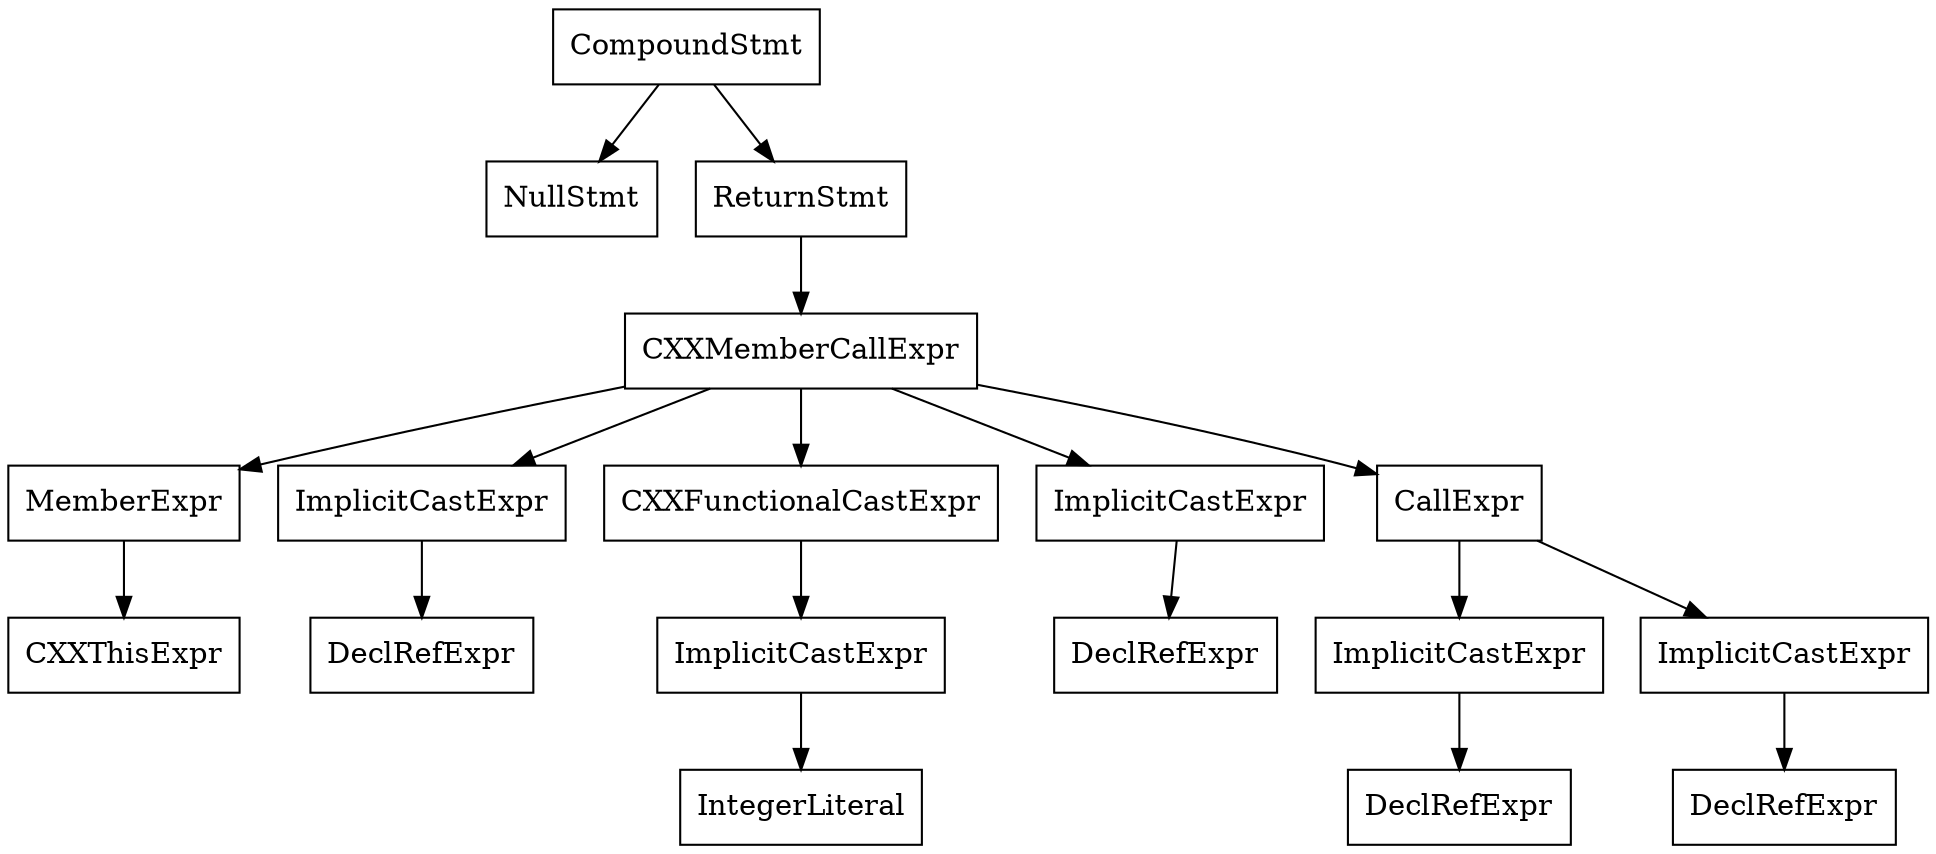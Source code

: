 digraph unnamed {

	Node0x55c2a571a528 [shape=record,label="{CompoundStmt}"];
	Node0x55c2a571a528 -> Node0x55c2a51e9948;
	Node0x55c2a571a528 -> Node0x55c2a571a518;
	Node0x55c2a51e9948 [shape=record,label="{NullStmt}"];
	Node0x55c2a571a518 [shape=record,label="{ReturnStmt}"];
	Node0x55c2a571a518 -> Node0x55c2a571a4a8;
	Node0x55c2a571a4a8 [shape=record,label="{CXXMemberCallExpr}"];
	Node0x55c2a571a4a8 -> Node0x55c2a571a478;
	Node0x55c2a571a4a8 -> Node0x55c2a571a4e8;
	Node0x55c2a571a4a8 -> Node0x55c2a571a1f0;
	Node0x55c2a571a4a8 -> Node0x55c2a571a500;
	Node0x55c2a571a4a8 -> Node0x55c2a571a2e0;
	Node0x55c2a571a478 [shape=record,label="{MemberExpr}"];
	Node0x55c2a571a478 -> Node0x55c2a571a0d0;
	Node0x55c2a571a0d0 [shape=record,label="{CXXThisExpr}"];
	Node0x55c2a571a4e8 [shape=record,label="{ImplicitCastExpr}"];
	Node0x55c2a571a4e8 -> Node0x55c2a571a1a8;
	Node0x55c2a571a1a8 [shape=record,label="{DeclRefExpr}"];
	Node0x55c2a571a1f0 [shape=record,label="{CXXFunctionalCastExpr}"];
	Node0x55c2a571a1f0 -> Node0x55c2a571a1d8;
	Node0x55c2a571a1d8 [shape=record,label="{ImplicitCastExpr}"];
	Node0x55c2a571a1d8 -> Node0x55c2a51e99d8;
	Node0x55c2a51e99d8 [shape=record,label="{IntegerLiteral}"];
	Node0x55c2a571a500 [shape=record,label="{ImplicitCastExpr}"];
	Node0x55c2a571a500 -> Node0x55c2a571a218;
	Node0x55c2a571a218 [shape=record,label="{DeclRefExpr}"];
	Node0x55c2a571a2e0 [shape=record,label="{CallExpr}"];
	Node0x55c2a571a2e0 -> Node0x55c2a571a2c8;
	Node0x55c2a571a2e0 -> Node0x55c2a571a308;
	Node0x55c2a571a2c8 [shape=record,label="{ImplicitCastExpr}"];
	Node0x55c2a571a2c8 -> Node0x55c2a571a278;
	Node0x55c2a571a278 [shape=record,label="{DeclRefExpr}"];
	Node0x55c2a571a308 [shape=record,label="{ImplicitCastExpr}"];
	Node0x55c2a571a308 -> Node0x55c2a571a2a8;
	Node0x55c2a571a2a8 [shape=record,label="{DeclRefExpr}"];
}
